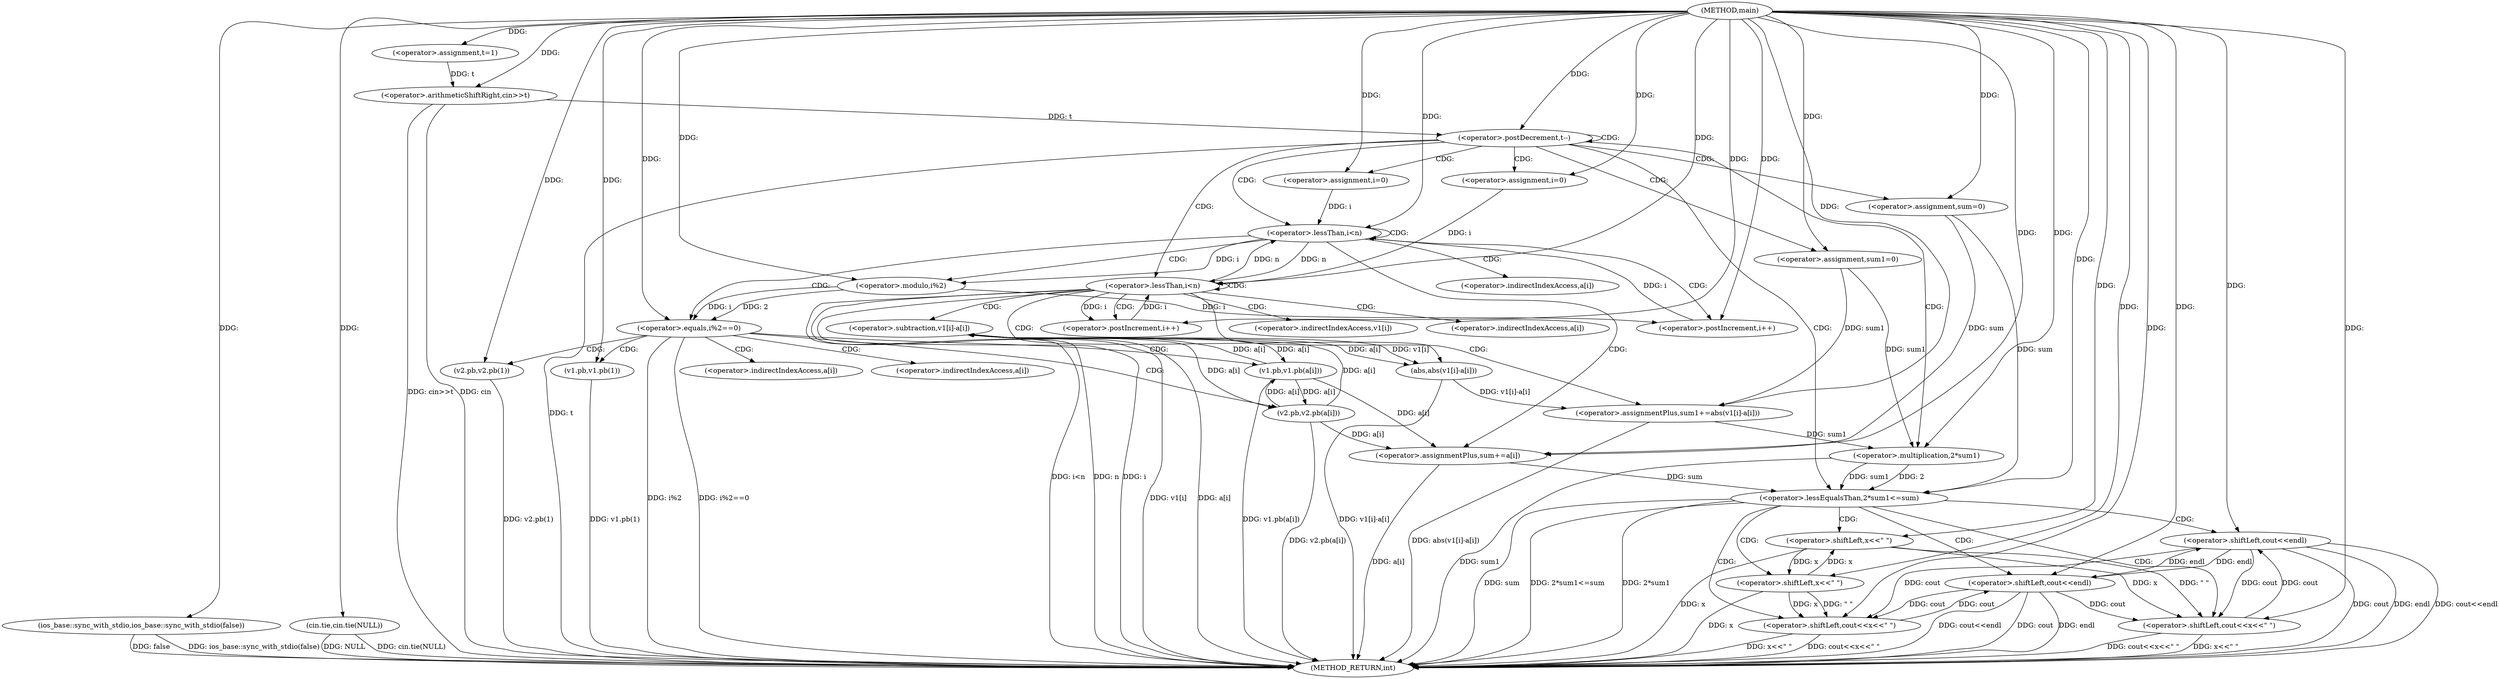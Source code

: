 digraph "main" {  
"1000189" [label = "(METHOD,main)" ]
"1000303" [label = "(METHOD_RETURN,int)" ]
"1000191" [label = "(ios_base::sync_with_stdio,ios_base::sync_with_stdio(false))" ]
"1000193" [label = "(cin.tie,cin.tie(NULL))" ]
"1000196" [label = "(<operator>.assignment,t=1)" ]
"1000199" [label = "(<operator>.arithmeticShiftRight,cin>>t)" ]
"1000203" [label = "(<operator>.postDecrement,t--)" ]
"1000209" [label = "(<operator>.assignment,sum=0)" ]
"1000250" [label = "(<operator>.assignment,sum1=0)" ]
"1000214" [label = "(<operator>.assignment,i=0)" ]
"1000217" [label = "(<operator>.lessThan,i<n)" ]
"1000220" [label = "(<operator>.postIncrement,i++)" ]
"1000255" [label = "(<operator>.assignment,i=0)" ]
"1000258" [label = "(<operator>.lessThan,i<n)" ]
"1000261" [label = "(<operator>.postIncrement,i++)" ]
"1000275" [label = "(<operator>.lessEqualsThan,2*sum1<=sum)" ]
"1000244" [label = "(<operator>.assignmentPlus,sum+=a[i])" ]
"1000264" [label = "(<operator>.assignmentPlus,sum1+=abs(v1[i]-a[i]))" ]
"1000288" [label = "(<operator>.shiftLeft,cout<<endl)" ]
"1000224" [label = "(<operator>.equals,i%2==0)" ]
"1000276" [label = "(<operator>.multiplication,2*sum1)" ]
"1000283" [label = "(<operator>.shiftLeft,cout<<x<<\" \")" ]
"1000300" [label = "(<operator>.shiftLeft,cout<<endl)" ]
"1000230" [label = "(v1.pb,v1.pb(a[i]))" ]
"1000234" [label = "(v2.pb,v2.pb(1))" ]
"1000266" [label = "(abs,abs(v1[i]-a[i]))" ]
"1000295" [label = "(<operator>.shiftLeft,cout<<x<<\" \")" ]
"1000225" [label = "(<operator>.modulo,i%2)" ]
"1000238" [label = "(v2.pb,v2.pb(a[i]))" ]
"1000242" [label = "(v1.pb,v1.pb(1))" ]
"1000267" [label = "(<operator>.subtraction,v1[i]-a[i])" ]
"1000285" [label = "(<operator>.shiftLeft,x<<\" \")" ]
"1000297" [label = "(<operator>.shiftLeft,x<<\" \")" ]
"1000246" [label = "(<operator>.indirectIndexAccess,a[i])" ]
"1000231" [label = "(<operator>.indirectIndexAccess,a[i])" ]
"1000268" [label = "(<operator>.indirectIndexAccess,v1[i])" ]
"1000271" [label = "(<operator>.indirectIndexAccess,a[i])" ]
"1000239" [label = "(<operator>.indirectIndexAccess,a[i])" ]
  "1000191" -> "1000303"  [ label = "DDG: ios_base::sync_with_stdio(false)"] 
  "1000193" -> "1000303"  [ label = "DDG: cin.tie(NULL)"] 
  "1000199" -> "1000303"  [ label = "DDG: cin>>t"] 
  "1000203" -> "1000303"  [ label = "DDG: t"] 
  "1000258" -> "1000303"  [ label = "DDG: i"] 
  "1000258" -> "1000303"  [ label = "DDG: n"] 
  "1000258" -> "1000303"  [ label = "DDG: i<n"] 
  "1000276" -> "1000303"  [ label = "DDG: sum1"] 
  "1000275" -> "1000303"  [ label = "DDG: 2*sum1"] 
  "1000275" -> "1000303"  [ label = "DDG: sum"] 
  "1000275" -> "1000303"  [ label = "DDG: 2*sum1<=sum"] 
  "1000297" -> "1000303"  [ label = "DDG: x"] 
  "1000295" -> "1000303"  [ label = "DDG: x<<\" \""] 
  "1000295" -> "1000303"  [ label = "DDG: cout<<x<<\" \""] 
  "1000300" -> "1000303"  [ label = "DDG: cout"] 
  "1000300" -> "1000303"  [ label = "DDG: endl"] 
  "1000300" -> "1000303"  [ label = "DDG: cout<<endl"] 
  "1000285" -> "1000303"  [ label = "DDG: x"] 
  "1000283" -> "1000303"  [ label = "DDG: x<<\" \""] 
  "1000283" -> "1000303"  [ label = "DDG: cout<<x<<\" \""] 
  "1000288" -> "1000303"  [ label = "DDG: cout"] 
  "1000288" -> "1000303"  [ label = "DDG: endl"] 
  "1000288" -> "1000303"  [ label = "DDG: cout<<endl"] 
  "1000267" -> "1000303"  [ label = "DDG: v1[i]"] 
  "1000267" -> "1000303"  [ label = "DDG: a[i]"] 
  "1000266" -> "1000303"  [ label = "DDG: v1[i]-a[i]"] 
  "1000264" -> "1000303"  [ label = "DDG: abs(v1[i]-a[i])"] 
  "1000224" -> "1000303"  [ label = "DDG: i%2"] 
  "1000224" -> "1000303"  [ label = "DDG: i%2==0"] 
  "1000238" -> "1000303"  [ label = "DDG: v2.pb(a[i])"] 
  "1000242" -> "1000303"  [ label = "DDG: v1.pb(1)"] 
  "1000230" -> "1000303"  [ label = "DDG: v1.pb(a[i])"] 
  "1000234" -> "1000303"  [ label = "DDG: v2.pb(1)"] 
  "1000244" -> "1000303"  [ label = "DDG: a[i]"] 
  "1000191" -> "1000303"  [ label = "DDG: false"] 
  "1000199" -> "1000303"  [ label = "DDG: cin"] 
  "1000193" -> "1000303"  [ label = "DDG: NULL"] 
  "1000189" -> "1000196"  [ label = "DDG: "] 
  "1000189" -> "1000191"  [ label = "DDG: "] 
  "1000189" -> "1000193"  [ label = "DDG: "] 
  "1000189" -> "1000199"  [ label = "DDG: "] 
  "1000196" -> "1000199"  [ label = "DDG: t"] 
  "1000199" -> "1000203"  [ label = "DDG: t"] 
  "1000189" -> "1000203"  [ label = "DDG: "] 
  "1000189" -> "1000209"  [ label = "DDG: "] 
  "1000189" -> "1000250"  [ label = "DDG: "] 
  "1000189" -> "1000214"  [ label = "DDG: "] 
  "1000189" -> "1000255"  [ label = "DDG: "] 
  "1000214" -> "1000217"  [ label = "DDG: i"] 
  "1000220" -> "1000217"  [ label = "DDG: i"] 
  "1000189" -> "1000217"  [ label = "DDG: "] 
  "1000258" -> "1000217"  [ label = "DDG: n"] 
  "1000225" -> "1000220"  [ label = "DDG: i"] 
  "1000189" -> "1000220"  [ label = "DDG: "] 
  "1000238" -> "1000244"  [ label = "DDG: a[i]"] 
  "1000230" -> "1000244"  [ label = "DDG: a[i]"] 
  "1000255" -> "1000258"  [ label = "DDG: i"] 
  "1000261" -> "1000258"  [ label = "DDG: i"] 
  "1000189" -> "1000258"  [ label = "DDG: "] 
  "1000217" -> "1000258"  [ label = "DDG: n"] 
  "1000258" -> "1000261"  [ label = "DDG: i"] 
  "1000189" -> "1000261"  [ label = "DDG: "] 
  "1000266" -> "1000264"  [ label = "DDG: v1[i]-a[i]"] 
  "1000276" -> "1000275"  [ label = "DDG: sum1"] 
  "1000276" -> "1000275"  [ label = "DDG: 2"] 
  "1000209" -> "1000275"  [ label = "DDG: sum"] 
  "1000244" -> "1000275"  [ label = "DDG: sum"] 
  "1000189" -> "1000275"  [ label = "DDG: "] 
  "1000209" -> "1000244"  [ label = "DDG: sum"] 
  "1000189" -> "1000244"  [ label = "DDG: "] 
  "1000250" -> "1000264"  [ label = "DDG: sum1"] 
  "1000189" -> "1000264"  [ label = "DDG: "] 
  "1000189" -> "1000276"  [ label = "DDG: "] 
  "1000250" -> "1000276"  [ label = "DDG: sum1"] 
  "1000264" -> "1000276"  [ label = "DDG: sum1"] 
  "1000283" -> "1000288"  [ label = "DDG: cout"] 
  "1000189" -> "1000288"  [ label = "DDG: "] 
  "1000300" -> "1000288"  [ label = "DDG: endl"] 
  "1000225" -> "1000224"  [ label = "DDG: i"] 
  "1000225" -> "1000224"  [ label = "DDG: 2"] 
  "1000189" -> "1000224"  [ label = "DDG: "] 
  "1000267" -> "1000266"  [ label = "DDG: a[i]"] 
  "1000267" -> "1000266"  [ label = "DDG: v1[i]"] 
  "1000300" -> "1000283"  [ label = "DDG: cout"] 
  "1000288" -> "1000283"  [ label = "DDG: cout"] 
  "1000189" -> "1000283"  [ label = "DDG: "] 
  "1000285" -> "1000283"  [ label = "DDG: \" \""] 
  "1000285" -> "1000283"  [ label = "DDG: x"] 
  "1000295" -> "1000300"  [ label = "DDG: cout"] 
  "1000189" -> "1000300"  [ label = "DDG: "] 
  "1000288" -> "1000300"  [ label = "DDG: endl"] 
  "1000217" -> "1000225"  [ label = "DDG: i"] 
  "1000189" -> "1000225"  [ label = "DDG: "] 
  "1000267" -> "1000230"  [ label = "DDG: a[i]"] 
  "1000238" -> "1000230"  [ label = "DDG: a[i]"] 
  "1000189" -> "1000234"  [ label = "DDG: "] 
  "1000238" -> "1000267"  [ label = "DDG: a[i]"] 
  "1000230" -> "1000267"  [ label = "DDG: a[i]"] 
  "1000297" -> "1000285"  [ label = "DDG: x"] 
  "1000189" -> "1000285"  [ label = "DDG: "] 
  "1000300" -> "1000295"  [ label = "DDG: cout"] 
  "1000288" -> "1000295"  [ label = "DDG: cout"] 
  "1000189" -> "1000295"  [ label = "DDG: "] 
  "1000297" -> "1000295"  [ label = "DDG: x"] 
  "1000297" -> "1000295"  [ label = "DDG: \" \""] 
  "1000267" -> "1000238"  [ label = "DDG: a[i]"] 
  "1000230" -> "1000238"  [ label = "DDG: a[i]"] 
  "1000189" -> "1000242"  [ label = "DDG: "] 
  "1000285" -> "1000297"  [ label = "DDG: x"] 
  "1000189" -> "1000297"  [ label = "DDG: "] 
  "1000203" -> "1000258"  [ label = "CDG: "] 
  "1000203" -> "1000276"  [ label = "CDG: "] 
  "1000203" -> "1000255"  [ label = "CDG: "] 
  "1000203" -> "1000203"  [ label = "CDG: "] 
  "1000203" -> "1000214"  [ label = "CDG: "] 
  "1000203" -> "1000250"  [ label = "CDG: "] 
  "1000203" -> "1000217"  [ label = "CDG: "] 
  "1000203" -> "1000209"  [ label = "CDG: "] 
  "1000203" -> "1000275"  [ label = "CDG: "] 
  "1000217" -> "1000246"  [ label = "CDG: "] 
  "1000217" -> "1000244"  [ label = "CDG: "] 
  "1000217" -> "1000225"  [ label = "CDG: "] 
  "1000217" -> "1000220"  [ label = "CDG: "] 
  "1000217" -> "1000224"  [ label = "CDG: "] 
  "1000217" -> "1000217"  [ label = "CDG: "] 
  "1000258" -> "1000258"  [ label = "CDG: "] 
  "1000258" -> "1000268"  [ label = "CDG: "] 
  "1000258" -> "1000266"  [ label = "CDG: "] 
  "1000258" -> "1000271"  [ label = "CDG: "] 
  "1000258" -> "1000261"  [ label = "CDG: "] 
  "1000258" -> "1000267"  [ label = "CDG: "] 
  "1000258" -> "1000264"  [ label = "CDG: "] 
  "1000275" -> "1000285"  [ label = "CDG: "] 
  "1000275" -> "1000297"  [ label = "CDG: "] 
  "1000275" -> "1000283"  [ label = "CDG: "] 
  "1000275" -> "1000300"  [ label = "CDG: "] 
  "1000275" -> "1000295"  [ label = "CDG: "] 
  "1000275" -> "1000288"  [ label = "CDG: "] 
  "1000224" -> "1000239"  [ label = "CDG: "] 
  "1000224" -> "1000238"  [ label = "CDG: "] 
  "1000224" -> "1000230"  [ label = "CDG: "] 
  "1000224" -> "1000234"  [ label = "CDG: "] 
  "1000224" -> "1000242"  [ label = "CDG: "] 
  "1000224" -> "1000231"  [ label = "CDG: "] 
}
